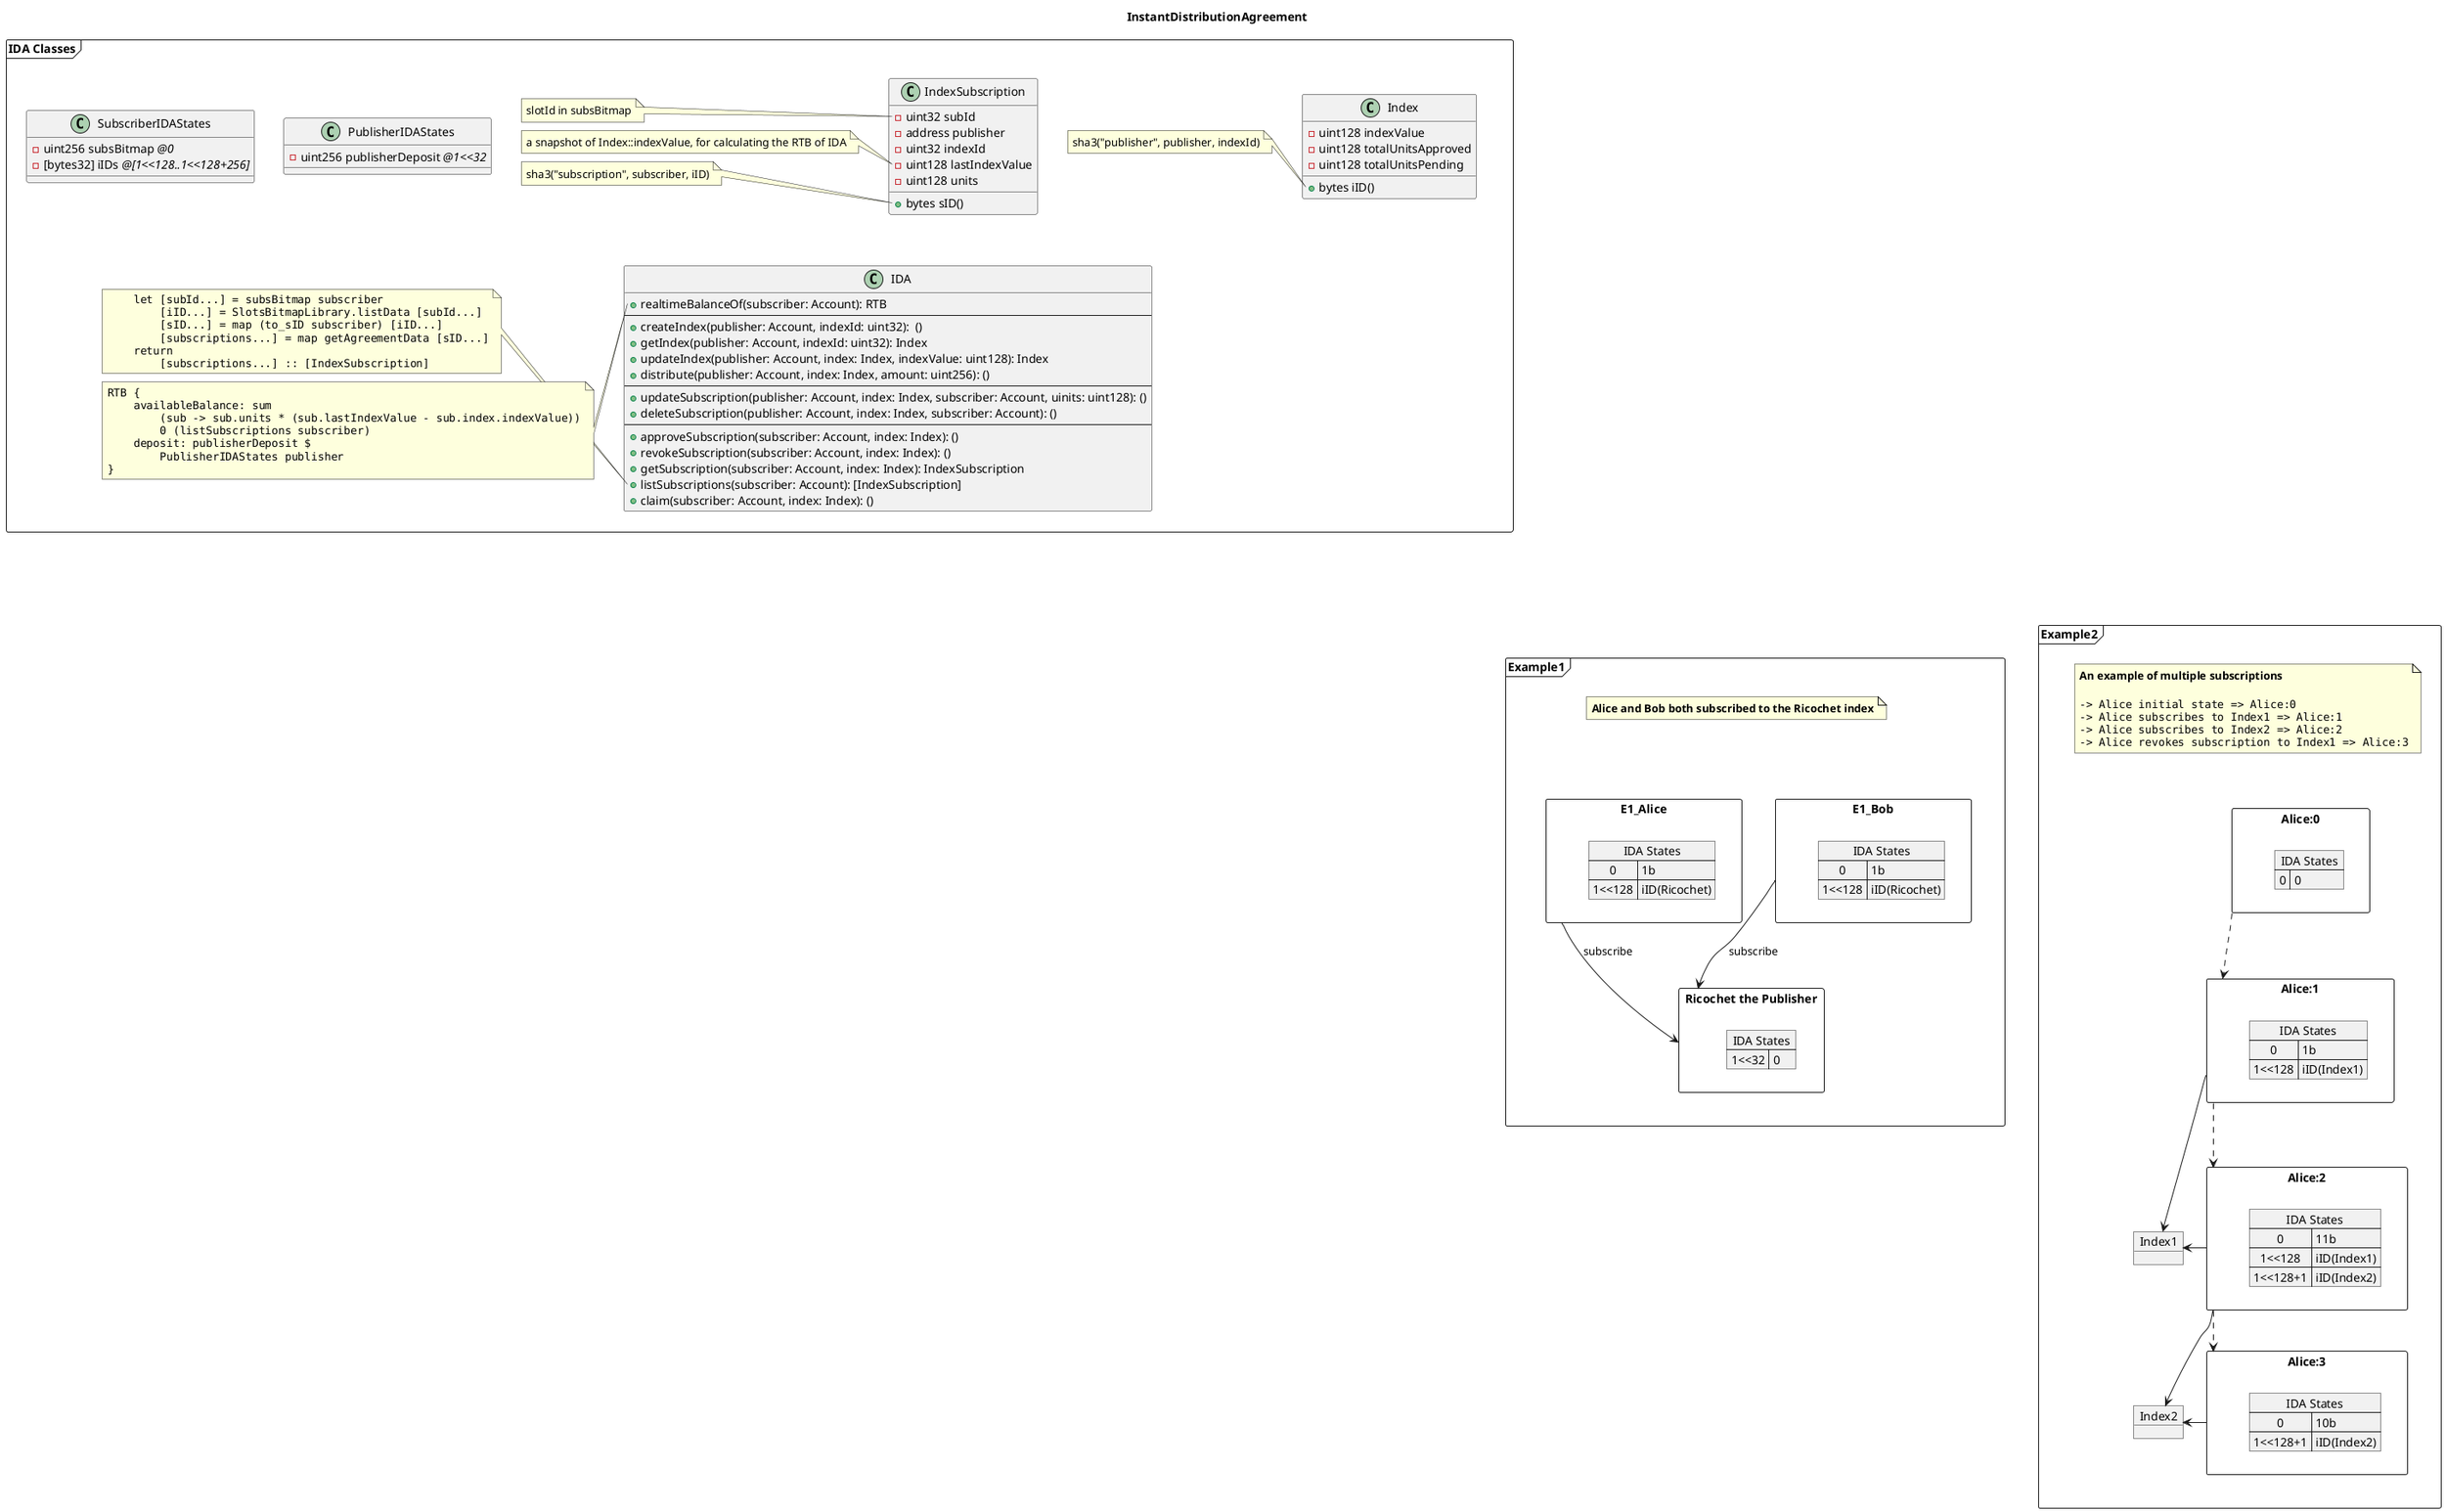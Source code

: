 @startuml

title <b>InstantDistributionAgreement</b>

'left to right direction

frame "IDA Classes" as IDAClasses {
    class PublisherIDAStates {
        - uint256 publisherDeposit //@1<<32//
    }

    class SubscriberIDAStates {
        - uint256 subsBitmap //@0//
        - [bytes32] iIDs //@[1<<128..1<<128+256]//
    }

    class Index {
        + bytes iID()
        - uint128 indexValue
        - uint128 totalUnitsApproved
        - uint128 totalUnitsPending
    }
    note left of Index::iID
        sha3("publisher", publisher, indexId)
    end note

    class IndexSubscription {
        + bytes sID()
        - uint32 subId
        - address publisher
        - uint32 indexId
        - uint128 lastIndexValue
        - uint128 units
    }
    note left of IndexSubscription::subId
        slotId in subsBitmap
    end note
    note left of IndexSubscription::lastIndexValue
        a snapshot of Index::indexValue, for calculating the RTB of IDA
    end note
    note left of IndexSubscription::sID
        sha3("subscription", subscriber, iID)
    end note

    class IDA {
        + realtimeBalanceOf(subscriber: Account): RTB
        --
        + createIndex(publisher: Account, indexId: uint32):  ()
        + getIndex(publisher: Account, indexId: uint32): Index
        + updateIndex(publisher: Account, index: Index, indexValue: uint128): Index
        + distribute(publisher: Account, index: Index, amount: uint256): ()
        --
        + updateSubscription(publisher: Account, index: Index, subscriber: Account, uinits: uint128): ()
        + deleteSubscription(publisher: Account, index: Index, subscriber: Account): ()
        --
        + approveSubscription(subscriber: Account, index: Index): ()
        + revokeSubscription(subscriber: Account, index: Index): ()
        + getSubscription(subscriber: Account, index: Index): IndexSubscription
        + listSubscriptions(subscriber: Account): [IndexSubscription]
        + claim(subscriber: Account, index: Index): ()
    }
    note left of IDA::listSubscriptions
    <code>
        let [subId...] = subsBitmap subscriber
            [iID...] = SlotsBitmapLibrary.listData [subId...]
            [sID...] = map (to_sID subscriber) [iID...]
            [subscriptions...] = map getAgreementData [sID...]
        return
            [subscriptions...] :: [IndexSubscription]
    </code>
    end note
    note left of IDA::realtimeBalanceOf
    <code>
    RTB {
        availableBalance: sum
            (sub -> sub.units * (sub.lastIndexValue - sub.index.indexValue))
            0 (listSubscriptions subscriber)
        deposit: publisherDeposit $
            PublisherIDAStates publisher
    }
    </code>
    end note

    ' Layout
    IDA -up[hidden]-> SubscriberIDAStates
    IDA -up[hidden]-> PublisherIDAStates
    IDA -up[hidden]-> Index
    IDA -up[hidden]-> IndexSubscription
}

frame Example1 {
    note as E1_Note
        **Alice and Bob both subscribed to the Ricochet index**
    end note

    rectangle "Ricochet the Publisher" as E1_Ricochet {
        map "IDA States" as PublisherStates {
             1<<32 => 0
        }
    }

    rectangle E1_Alice {
        map "IDA States" as E1_AliceStates {
            0 => 1b
            1<<128 => iID(Ricochet)
        }
    }

    rectangle E1_Bob {
        map "IDA States" as E1_BobStates {
            0 => 1b
            1<<128 => iID(Ricochet)
        }
    }

    'Layout
    E1_Note -down[hidden]-> E1_Alice
    E1_Note -down[hidden]-> E1_Bob
    E1_Bob -down-> E1_Ricochet: subscribe
    E1_Alice -down-> E1_Ricochet: subscribe
}

frame Example2 {
    note as E2_Note
    <b>An example of multiple subscriptions</b>

    <code>
    -> Alice initial state => Alice:0
    -> Alice subscribes to Index1 => Alice:1
    -> Alice subscribes to Index2 => Alice:2
    -> Alice revokes subscription to Index1 => Alice:3
    end note

    object "Index1" as E2_Index1
    object "Index2" as E2_Index2

    rectangle "Alice:0" as E2_Alice0 {
        map "IDA States" as E2_Alice0States {
            0 => 0
        }
    }

    rectangle "Alice:1" as E2_Alice1 {
        map "IDA States" as E2_Alice1States {
            0 => 1b
            1<<128 => iID(Index1)
        }
    }
    E2_Alice1 -> E2_Index1

    rectangle "Alice:2" as E2_Alice2 {
        map "IDA States" as E2_Alice2States {
            0 => 11b
            1<<128 => iID(Index1)
            1<<128+1 => iID(Index2)
        }
    }
    E2_Alice2 -> E2_Index1
    E2_Alice2 -> E2_Index2

    rectangle "Alice:3" as E2_Alice3 {
        map "IDA States" as E2_Alice3States {
            0 => 10b
            1<<128+1 => iID(Index2)
        }
    }
    E2_Alice3 -> E2_Index2

    E2_Note -down[hidden]-> E2_Alice0
    E2_Alice0 .down.> E2_Alice1
    E2_Alice1 .down.> E2_Alice2
    E2_Alice2 .down.> E2_Alice3
}

' Layout
IDAClasses --down[hidden]--> Example1
Example1 --left[hidden]--> Example2

@enduml
